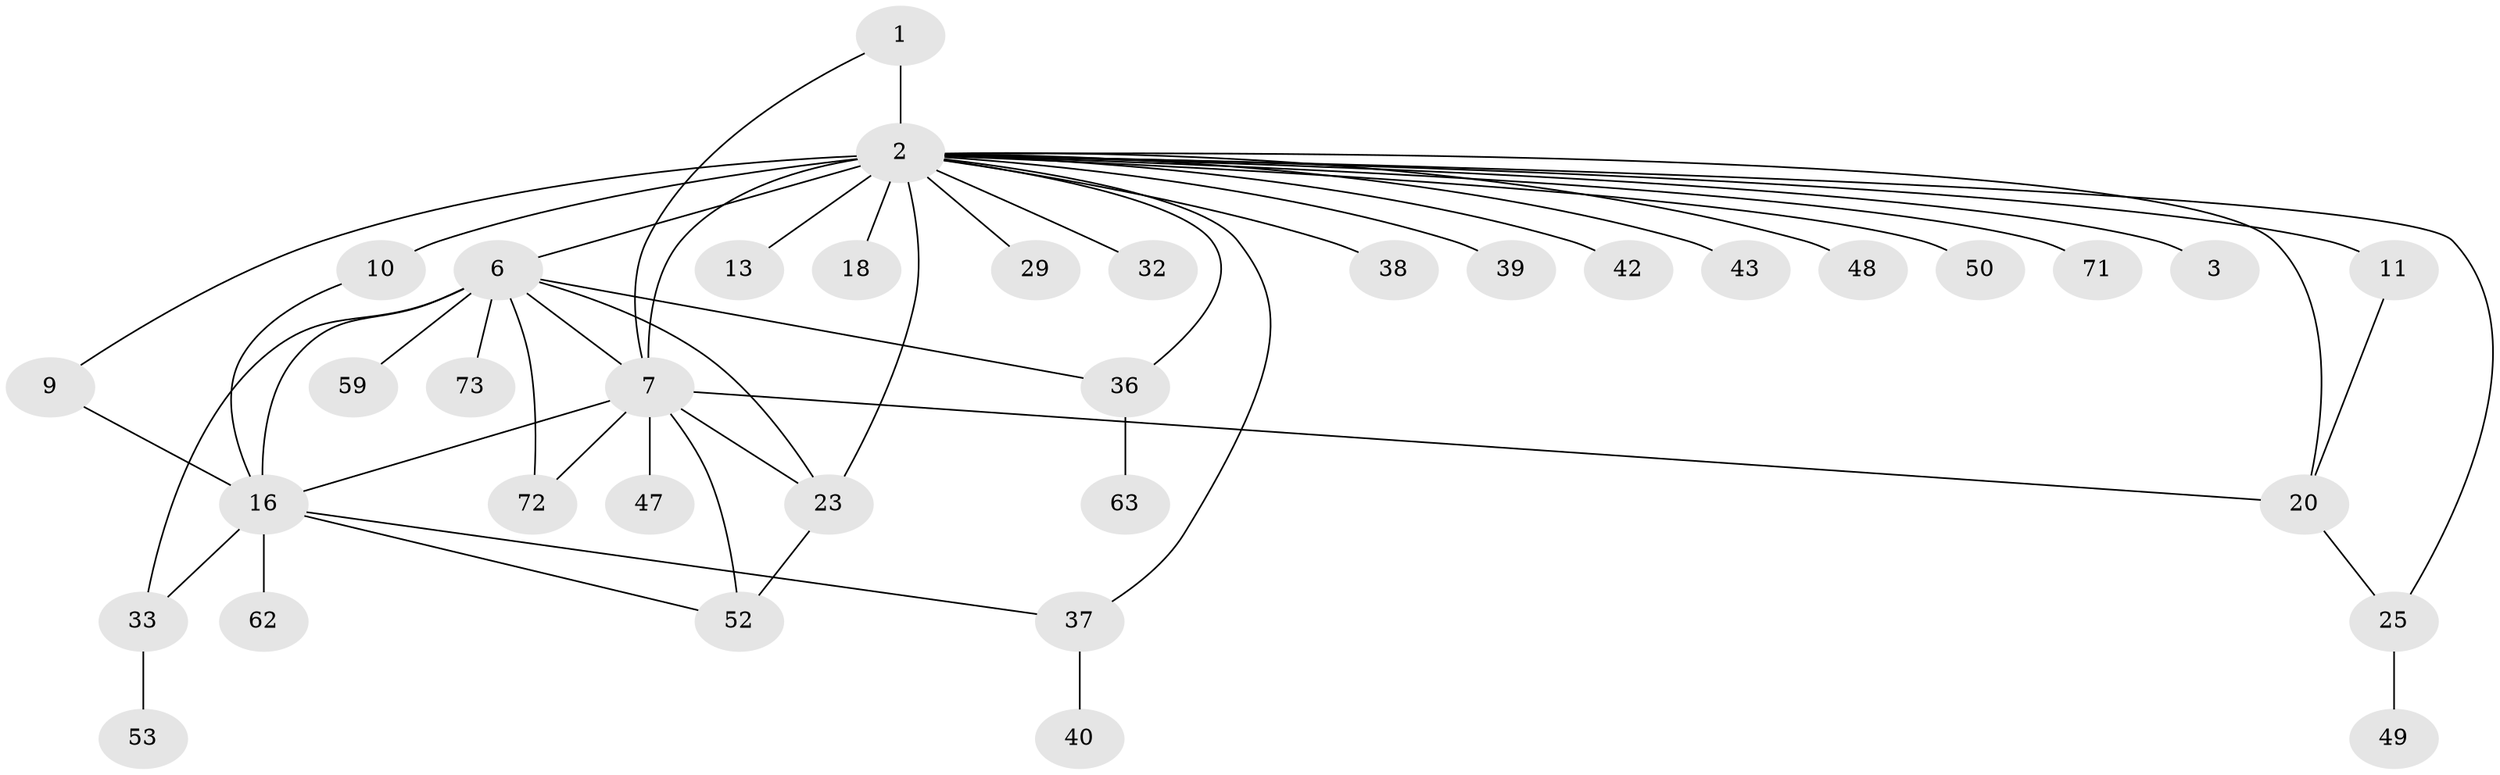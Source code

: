 // original degree distribution, {4: 0.09166666666666666, 18: 0.008333333333333333, 1: 0.475, 27: 0.008333333333333333, 8: 0.025, 13: 0.008333333333333333, 10: 0.025, 5: 0.03333333333333333, 7: 0.03333333333333333, 6: 0.008333333333333333, 3: 0.10833333333333334, 2: 0.175}
// Generated by graph-tools (version 1.1) at 2025/18/03/04/25 18:18:04]
// undirected, 36 vertices, 51 edges
graph export_dot {
graph [start="1"]
  node [color=gray90,style=filled];
  1 [super="+61"];
  2 [super="+87+12+105+45+4+5+26"];
  3;
  6 [super="+28+60+8"];
  7 [super="+24+113+64+54+55+21"];
  9 [super="+84+44+35"];
  10;
  11;
  13;
  16 [super="+30+116+70"];
  18 [super="+31"];
  20 [super="+98+99+82"];
  23 [super="+78+100+86+58"];
  25;
  29;
  32;
  33;
  36 [super="+68+97"];
  37 [super="+79"];
  38;
  39;
  40;
  42;
  43;
  47;
  48;
  49;
  50;
  52 [super="+93"];
  53;
  59;
  62;
  63;
  71;
  72;
  73;
  1 -- 2 [weight=2];
  1 -- 7;
  2 -- 3;
  2 -- 6 [weight=10];
  2 -- 18 [weight=2];
  2 -- 43;
  2 -- 20 [weight=2];
  2 -- 39;
  2 -- 71;
  2 -- 23 [weight=3];
  2 -- 10 [weight=3];
  2 -- 50;
  2 -- 7 [weight=4];
  2 -- 11 [weight=3];
  2 -- 25;
  2 -- 29;
  2 -- 32;
  2 -- 37;
  2 -- 38;
  2 -- 42;
  2 -- 48 [weight=2];
  2 -- 9;
  2 -- 13;
  2 -- 36;
  6 -- 36;
  6 -- 72;
  6 -- 73;
  6 -- 59;
  6 -- 23 [weight=2];
  6 -- 7 [weight=5];
  6 -- 16;
  6 -- 33;
  7 -- 47;
  7 -- 72;
  7 -- 52;
  7 -- 20;
  7 -- 16;
  7 -- 23;
  9 -- 16;
  10 -- 16;
  11 -- 20;
  16 -- 52;
  16 -- 33;
  16 -- 37;
  16 -- 62;
  20 -- 25;
  23 -- 52;
  25 -- 49;
  33 -- 53;
  36 -- 63;
  37 -- 40;
}
